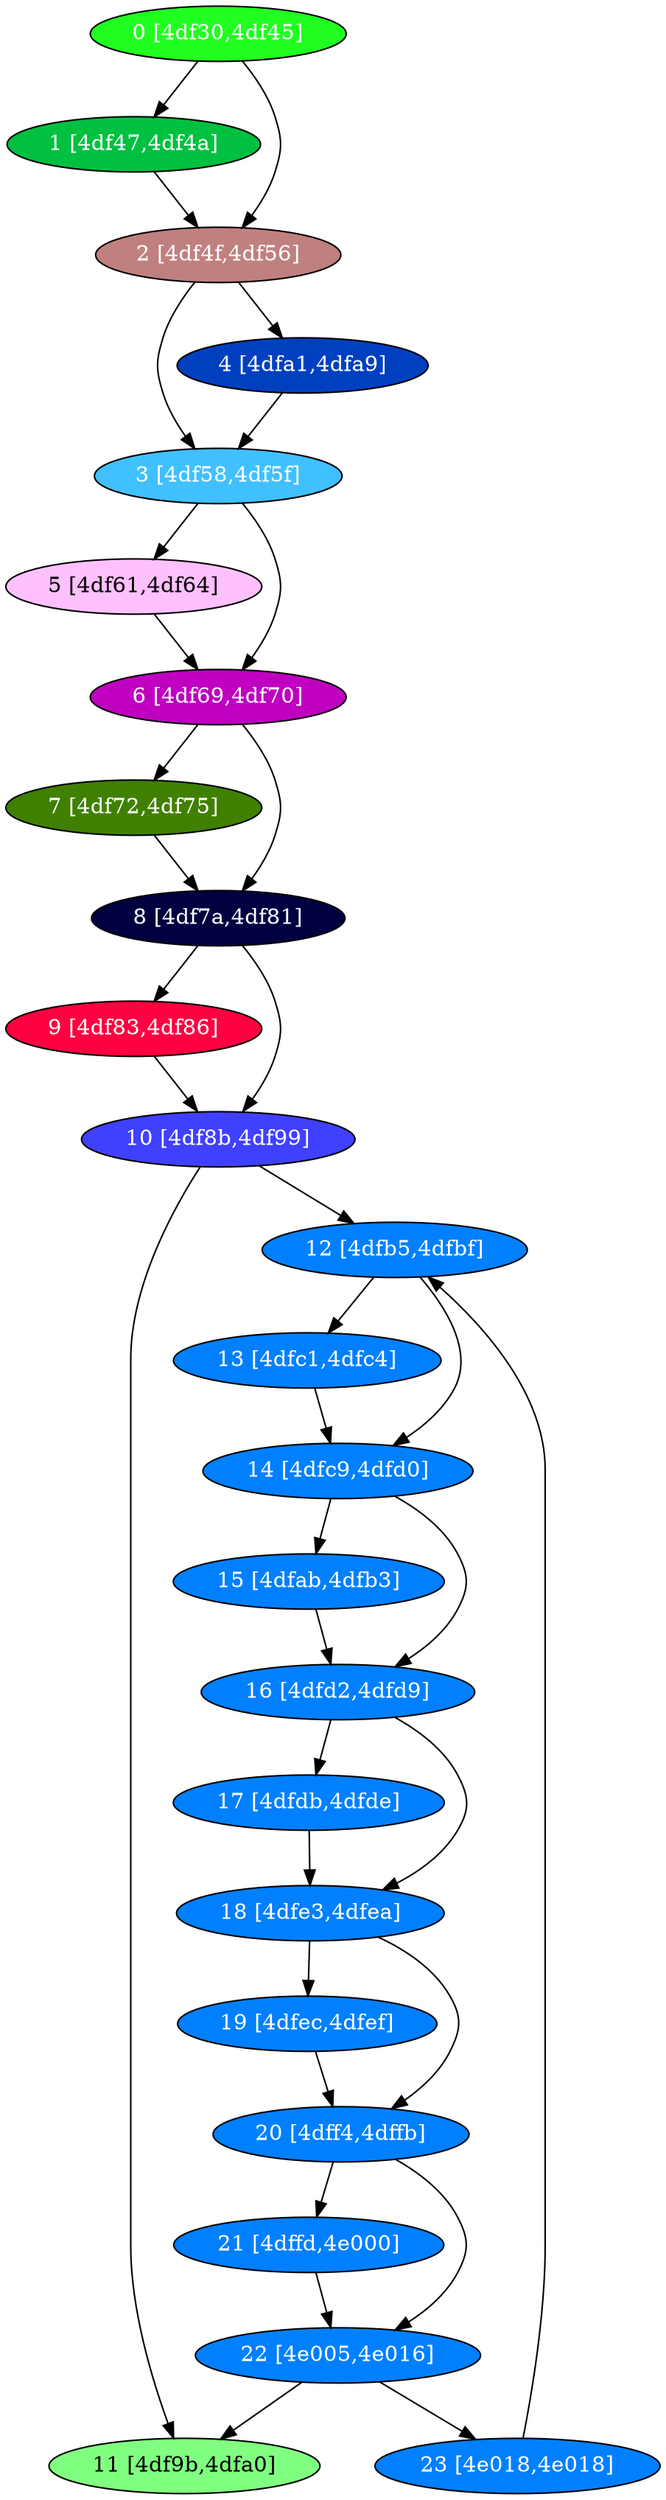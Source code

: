 diGraph libnss3{
	libnss3_0  [style=filled fillcolor="#20FF20" fontcolor="#ffffff" shape=oval label="0 [4df30,4df45]"]
	libnss3_1  [style=filled fillcolor="#00C040" fontcolor="#ffffff" shape=oval label="1 [4df47,4df4a]"]
	libnss3_2  [style=filled fillcolor="#C08080" fontcolor="#ffffff" shape=oval label="2 [4df4f,4df56]"]
	libnss3_3  [style=filled fillcolor="#40C0FF" fontcolor="#ffffff" shape=oval label="3 [4df58,4df5f]"]
	libnss3_4  [style=filled fillcolor="#0040C0" fontcolor="#ffffff" shape=oval label="4 [4dfa1,4dfa9]"]
	libnss3_5  [style=filled fillcolor="#FFC0FF" fontcolor="#000000" shape=oval label="5 [4df61,4df64]"]
	libnss3_6  [style=filled fillcolor="#C000C0" fontcolor="#ffffff" shape=oval label="6 [4df69,4df70]"]
	libnss3_7  [style=filled fillcolor="#408000" fontcolor="#ffffff" shape=oval label="7 [4df72,4df75]"]
	libnss3_8  [style=filled fillcolor="#000040" fontcolor="#ffffff" shape=oval label="8 [4df7a,4df81]"]
	libnss3_9  [style=filled fillcolor="#FF0040" fontcolor="#ffffff" shape=oval label="9 [4df83,4df86]"]
	libnss3_a  [style=filled fillcolor="#4040FF" fontcolor="#ffffff" shape=oval label="10 [4df8b,4df99]"]
	libnss3_b  [style=filled fillcolor="#80FF80" fontcolor="#000000" shape=oval label="11 [4df9b,4dfa0]"]
	libnss3_c  [style=filled fillcolor="#0080FF" fontcolor="#ffffff" shape=oval label="12 [4dfb5,4dfbf]"]
	libnss3_d  [style=filled fillcolor="#0080FF" fontcolor="#ffffff" shape=oval label="13 [4dfc1,4dfc4]"]
	libnss3_e  [style=filled fillcolor="#0080FF" fontcolor="#ffffff" shape=oval label="14 [4dfc9,4dfd0]"]
	libnss3_f  [style=filled fillcolor="#0080FF" fontcolor="#ffffff" shape=oval label="15 [4dfab,4dfb3]"]
	libnss3_10  [style=filled fillcolor="#0080FF" fontcolor="#ffffff" shape=oval label="16 [4dfd2,4dfd9]"]
	libnss3_11  [style=filled fillcolor="#0080FF" fontcolor="#ffffff" shape=oval label="17 [4dfdb,4dfde]"]
	libnss3_12  [style=filled fillcolor="#0080FF" fontcolor="#ffffff" shape=oval label="18 [4dfe3,4dfea]"]
	libnss3_13  [style=filled fillcolor="#0080FF" fontcolor="#ffffff" shape=oval label="19 [4dfec,4dfef]"]
	libnss3_14  [style=filled fillcolor="#0080FF" fontcolor="#ffffff" shape=oval label="20 [4dff4,4dffb]"]
	libnss3_15  [style=filled fillcolor="#0080FF" fontcolor="#ffffff" shape=oval label="21 [4dffd,4e000]"]
	libnss3_16  [style=filled fillcolor="#0080FF" fontcolor="#ffffff" shape=oval label="22 [4e005,4e016]"]
	libnss3_17  [style=filled fillcolor="#0080FF" fontcolor="#ffffff" shape=oval label="23 [4e018,4e018]"]

	libnss3_0 -> libnss3_1
	libnss3_0 -> libnss3_2
	libnss3_1 -> libnss3_2
	libnss3_2 -> libnss3_3
	libnss3_2 -> libnss3_4
	libnss3_3 -> libnss3_5
	libnss3_3 -> libnss3_6
	libnss3_4 -> libnss3_3
	libnss3_5 -> libnss3_6
	libnss3_6 -> libnss3_7
	libnss3_6 -> libnss3_8
	libnss3_7 -> libnss3_8
	libnss3_8 -> libnss3_9
	libnss3_8 -> libnss3_a
	libnss3_9 -> libnss3_a
	libnss3_a -> libnss3_b
	libnss3_a -> libnss3_c
	libnss3_c -> libnss3_d
	libnss3_c -> libnss3_e
	libnss3_d -> libnss3_e
	libnss3_e -> libnss3_f
	libnss3_e -> libnss3_10
	libnss3_f -> libnss3_10
	libnss3_10 -> libnss3_11
	libnss3_10 -> libnss3_12
	libnss3_11 -> libnss3_12
	libnss3_12 -> libnss3_13
	libnss3_12 -> libnss3_14
	libnss3_13 -> libnss3_14
	libnss3_14 -> libnss3_15
	libnss3_14 -> libnss3_16
	libnss3_15 -> libnss3_16
	libnss3_16 -> libnss3_b
	libnss3_16 -> libnss3_17
	libnss3_17 -> libnss3_c
}